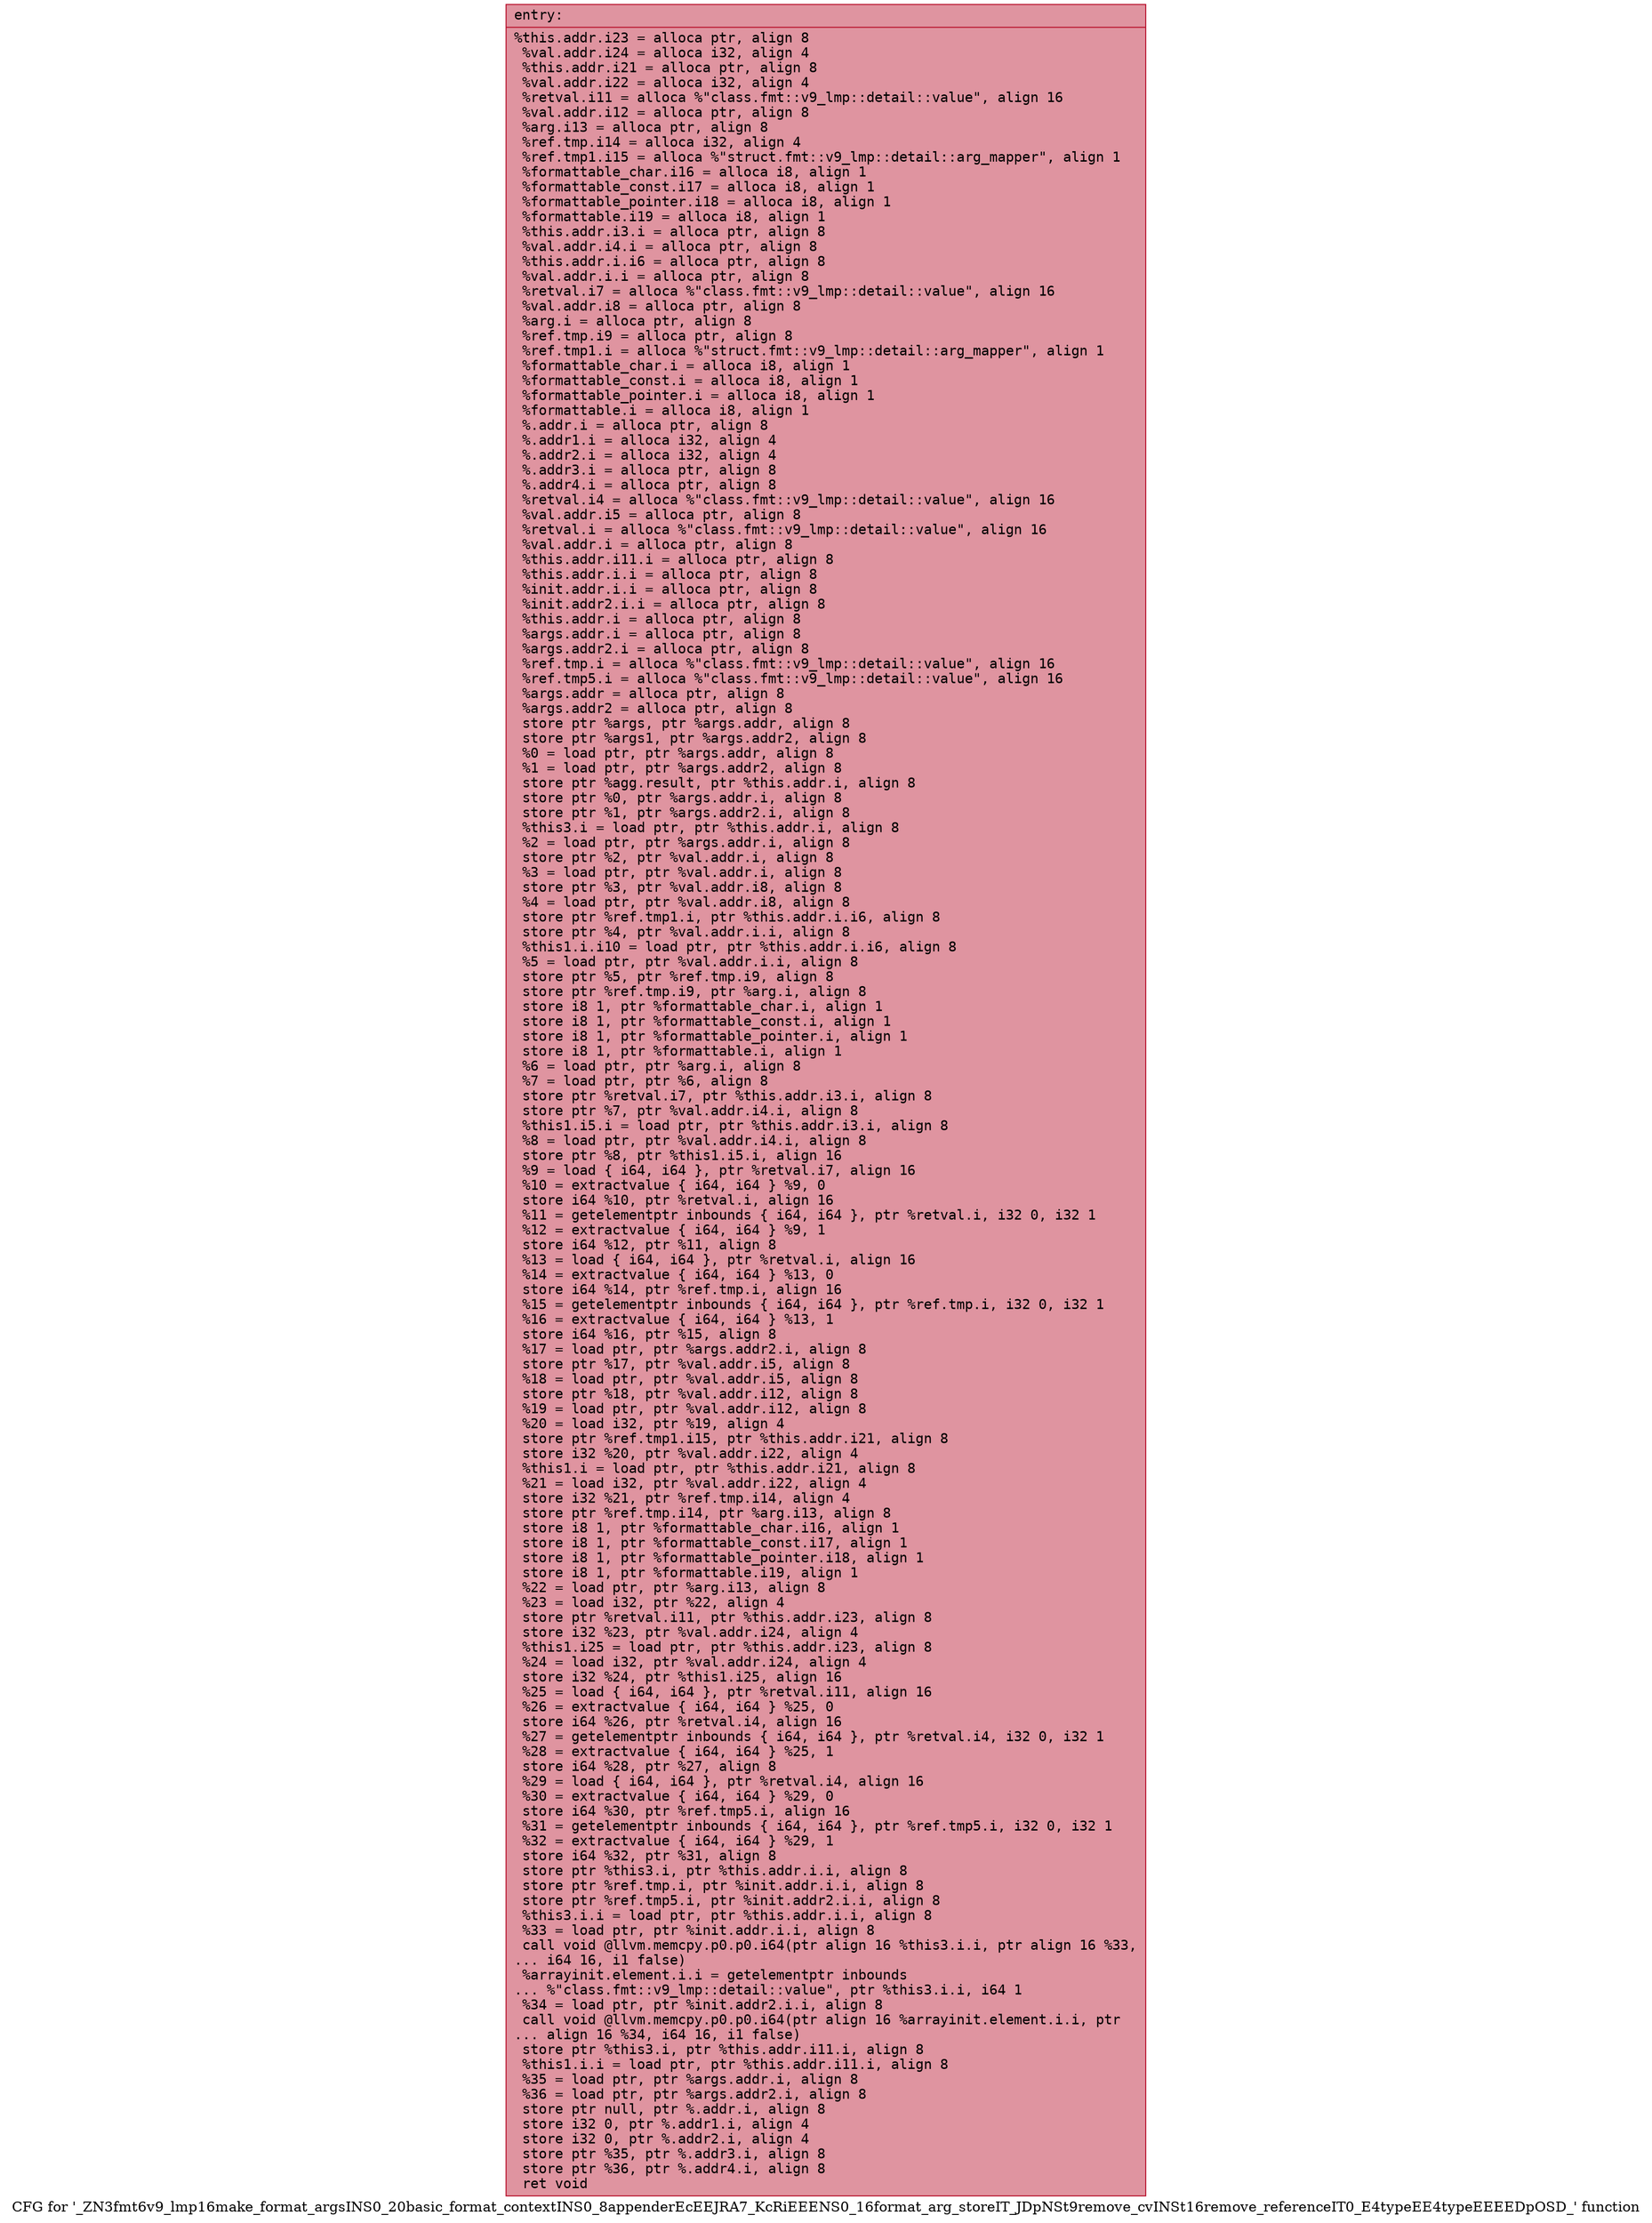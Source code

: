digraph "CFG for '_ZN3fmt6v9_lmp16make_format_argsINS0_20basic_format_contextINS0_8appenderEcEEJRA7_KcRiEEENS0_16format_arg_storeIT_JDpNSt9remove_cvINSt16remove_referenceIT0_E4typeEE4typeEEEEDpOSD_' function" {
	label="CFG for '_ZN3fmt6v9_lmp16make_format_argsINS0_20basic_format_contextINS0_8appenderEcEEJRA7_KcRiEEENS0_16format_arg_storeIT_JDpNSt9remove_cvINSt16remove_referenceIT0_E4typeEE4typeEEEEDpOSD_' function";

	Node0x55fec3714850 [shape=record,color="#b70d28ff", style=filled, fillcolor="#b70d2870" fontname="Courier",label="{entry:\l|  %this.addr.i23 = alloca ptr, align 8\l  %val.addr.i24 = alloca i32, align 4\l  %this.addr.i21 = alloca ptr, align 8\l  %val.addr.i22 = alloca i32, align 4\l  %retval.i11 = alloca %\"class.fmt::v9_lmp::detail::value\", align 16\l  %val.addr.i12 = alloca ptr, align 8\l  %arg.i13 = alloca ptr, align 8\l  %ref.tmp.i14 = alloca i32, align 4\l  %ref.tmp1.i15 = alloca %\"struct.fmt::v9_lmp::detail::arg_mapper\", align 1\l  %formattable_char.i16 = alloca i8, align 1\l  %formattable_const.i17 = alloca i8, align 1\l  %formattable_pointer.i18 = alloca i8, align 1\l  %formattable.i19 = alloca i8, align 1\l  %this.addr.i3.i = alloca ptr, align 8\l  %val.addr.i4.i = alloca ptr, align 8\l  %this.addr.i.i6 = alloca ptr, align 8\l  %val.addr.i.i = alloca ptr, align 8\l  %retval.i7 = alloca %\"class.fmt::v9_lmp::detail::value\", align 16\l  %val.addr.i8 = alloca ptr, align 8\l  %arg.i = alloca ptr, align 8\l  %ref.tmp.i9 = alloca ptr, align 8\l  %ref.tmp1.i = alloca %\"struct.fmt::v9_lmp::detail::arg_mapper\", align 1\l  %formattable_char.i = alloca i8, align 1\l  %formattable_const.i = alloca i8, align 1\l  %formattable_pointer.i = alloca i8, align 1\l  %formattable.i = alloca i8, align 1\l  %.addr.i = alloca ptr, align 8\l  %.addr1.i = alloca i32, align 4\l  %.addr2.i = alloca i32, align 4\l  %.addr3.i = alloca ptr, align 8\l  %.addr4.i = alloca ptr, align 8\l  %retval.i4 = alloca %\"class.fmt::v9_lmp::detail::value\", align 16\l  %val.addr.i5 = alloca ptr, align 8\l  %retval.i = alloca %\"class.fmt::v9_lmp::detail::value\", align 16\l  %val.addr.i = alloca ptr, align 8\l  %this.addr.i11.i = alloca ptr, align 8\l  %this.addr.i.i = alloca ptr, align 8\l  %init.addr.i.i = alloca ptr, align 8\l  %init.addr2.i.i = alloca ptr, align 8\l  %this.addr.i = alloca ptr, align 8\l  %args.addr.i = alloca ptr, align 8\l  %args.addr2.i = alloca ptr, align 8\l  %ref.tmp.i = alloca %\"class.fmt::v9_lmp::detail::value\", align 16\l  %ref.tmp5.i = alloca %\"class.fmt::v9_lmp::detail::value\", align 16\l  %args.addr = alloca ptr, align 8\l  %args.addr2 = alloca ptr, align 8\l  store ptr %args, ptr %args.addr, align 8\l  store ptr %args1, ptr %args.addr2, align 8\l  %0 = load ptr, ptr %args.addr, align 8\l  %1 = load ptr, ptr %args.addr2, align 8\l  store ptr %agg.result, ptr %this.addr.i, align 8\l  store ptr %0, ptr %args.addr.i, align 8\l  store ptr %1, ptr %args.addr2.i, align 8\l  %this3.i = load ptr, ptr %this.addr.i, align 8\l  %2 = load ptr, ptr %args.addr.i, align 8\l  store ptr %2, ptr %val.addr.i, align 8\l  %3 = load ptr, ptr %val.addr.i, align 8\l  store ptr %3, ptr %val.addr.i8, align 8\l  %4 = load ptr, ptr %val.addr.i8, align 8\l  store ptr %ref.tmp1.i, ptr %this.addr.i.i6, align 8\l  store ptr %4, ptr %val.addr.i.i, align 8\l  %this1.i.i10 = load ptr, ptr %this.addr.i.i6, align 8\l  %5 = load ptr, ptr %val.addr.i.i, align 8\l  store ptr %5, ptr %ref.tmp.i9, align 8\l  store ptr %ref.tmp.i9, ptr %arg.i, align 8\l  store i8 1, ptr %formattable_char.i, align 1\l  store i8 1, ptr %formattable_const.i, align 1\l  store i8 1, ptr %formattable_pointer.i, align 1\l  store i8 1, ptr %formattable.i, align 1\l  %6 = load ptr, ptr %arg.i, align 8\l  %7 = load ptr, ptr %6, align 8\l  store ptr %retval.i7, ptr %this.addr.i3.i, align 8\l  store ptr %7, ptr %val.addr.i4.i, align 8\l  %this1.i5.i = load ptr, ptr %this.addr.i3.i, align 8\l  %8 = load ptr, ptr %val.addr.i4.i, align 8\l  store ptr %8, ptr %this1.i5.i, align 16\l  %9 = load \{ i64, i64 \}, ptr %retval.i7, align 16\l  %10 = extractvalue \{ i64, i64 \} %9, 0\l  store i64 %10, ptr %retval.i, align 16\l  %11 = getelementptr inbounds \{ i64, i64 \}, ptr %retval.i, i32 0, i32 1\l  %12 = extractvalue \{ i64, i64 \} %9, 1\l  store i64 %12, ptr %11, align 8\l  %13 = load \{ i64, i64 \}, ptr %retval.i, align 16\l  %14 = extractvalue \{ i64, i64 \} %13, 0\l  store i64 %14, ptr %ref.tmp.i, align 16\l  %15 = getelementptr inbounds \{ i64, i64 \}, ptr %ref.tmp.i, i32 0, i32 1\l  %16 = extractvalue \{ i64, i64 \} %13, 1\l  store i64 %16, ptr %15, align 8\l  %17 = load ptr, ptr %args.addr2.i, align 8\l  store ptr %17, ptr %val.addr.i5, align 8\l  %18 = load ptr, ptr %val.addr.i5, align 8\l  store ptr %18, ptr %val.addr.i12, align 8\l  %19 = load ptr, ptr %val.addr.i12, align 8\l  %20 = load i32, ptr %19, align 4\l  store ptr %ref.tmp1.i15, ptr %this.addr.i21, align 8\l  store i32 %20, ptr %val.addr.i22, align 4\l  %this1.i = load ptr, ptr %this.addr.i21, align 8\l  %21 = load i32, ptr %val.addr.i22, align 4\l  store i32 %21, ptr %ref.tmp.i14, align 4\l  store ptr %ref.tmp.i14, ptr %arg.i13, align 8\l  store i8 1, ptr %formattable_char.i16, align 1\l  store i8 1, ptr %formattable_const.i17, align 1\l  store i8 1, ptr %formattable_pointer.i18, align 1\l  store i8 1, ptr %formattable.i19, align 1\l  %22 = load ptr, ptr %arg.i13, align 8\l  %23 = load i32, ptr %22, align 4\l  store ptr %retval.i11, ptr %this.addr.i23, align 8\l  store i32 %23, ptr %val.addr.i24, align 4\l  %this1.i25 = load ptr, ptr %this.addr.i23, align 8\l  %24 = load i32, ptr %val.addr.i24, align 4\l  store i32 %24, ptr %this1.i25, align 16\l  %25 = load \{ i64, i64 \}, ptr %retval.i11, align 16\l  %26 = extractvalue \{ i64, i64 \} %25, 0\l  store i64 %26, ptr %retval.i4, align 16\l  %27 = getelementptr inbounds \{ i64, i64 \}, ptr %retval.i4, i32 0, i32 1\l  %28 = extractvalue \{ i64, i64 \} %25, 1\l  store i64 %28, ptr %27, align 8\l  %29 = load \{ i64, i64 \}, ptr %retval.i4, align 16\l  %30 = extractvalue \{ i64, i64 \} %29, 0\l  store i64 %30, ptr %ref.tmp5.i, align 16\l  %31 = getelementptr inbounds \{ i64, i64 \}, ptr %ref.tmp5.i, i32 0, i32 1\l  %32 = extractvalue \{ i64, i64 \} %29, 1\l  store i64 %32, ptr %31, align 8\l  store ptr %this3.i, ptr %this.addr.i.i, align 8\l  store ptr %ref.tmp.i, ptr %init.addr.i.i, align 8\l  store ptr %ref.tmp5.i, ptr %init.addr2.i.i, align 8\l  %this3.i.i = load ptr, ptr %this.addr.i.i, align 8\l  %33 = load ptr, ptr %init.addr.i.i, align 8\l  call void @llvm.memcpy.p0.p0.i64(ptr align 16 %this3.i.i, ptr align 16 %33,\l... i64 16, i1 false)\l  %arrayinit.element.i.i = getelementptr inbounds\l... %\"class.fmt::v9_lmp::detail::value\", ptr %this3.i.i, i64 1\l  %34 = load ptr, ptr %init.addr2.i.i, align 8\l  call void @llvm.memcpy.p0.p0.i64(ptr align 16 %arrayinit.element.i.i, ptr\l... align 16 %34, i64 16, i1 false)\l  store ptr %this3.i, ptr %this.addr.i11.i, align 8\l  %this1.i.i = load ptr, ptr %this.addr.i11.i, align 8\l  %35 = load ptr, ptr %args.addr.i, align 8\l  %36 = load ptr, ptr %args.addr2.i, align 8\l  store ptr null, ptr %.addr.i, align 8\l  store i32 0, ptr %.addr1.i, align 4\l  store i32 0, ptr %.addr2.i, align 4\l  store ptr %35, ptr %.addr3.i, align 8\l  store ptr %36, ptr %.addr4.i, align 8\l  ret void\l}"];
}
